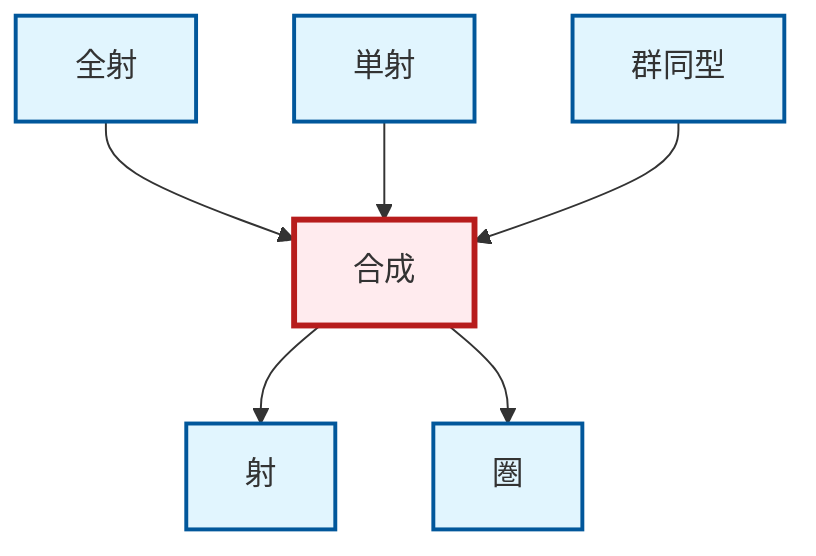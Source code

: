 graph TD
    classDef definition fill:#e1f5fe,stroke:#01579b,stroke-width:2px
    classDef theorem fill:#f3e5f5,stroke:#4a148c,stroke-width:2px
    classDef axiom fill:#fff3e0,stroke:#e65100,stroke-width:2px
    classDef example fill:#e8f5e9,stroke:#1b5e20,stroke-width:2px
    classDef current fill:#ffebee,stroke:#b71c1c,stroke-width:3px
    def-composition["合成"]:::definition
    def-morphism["射"]:::definition
    def-epimorphism["全射"]:::definition
    def-monomorphism["単射"]:::definition
    def-isomorphism["群同型"]:::definition
    def-category["圏"]:::definition
    def-epimorphism --> def-composition
    def-composition --> def-morphism
    def-monomorphism --> def-composition
    def-isomorphism --> def-composition
    def-composition --> def-category
    class def-composition current